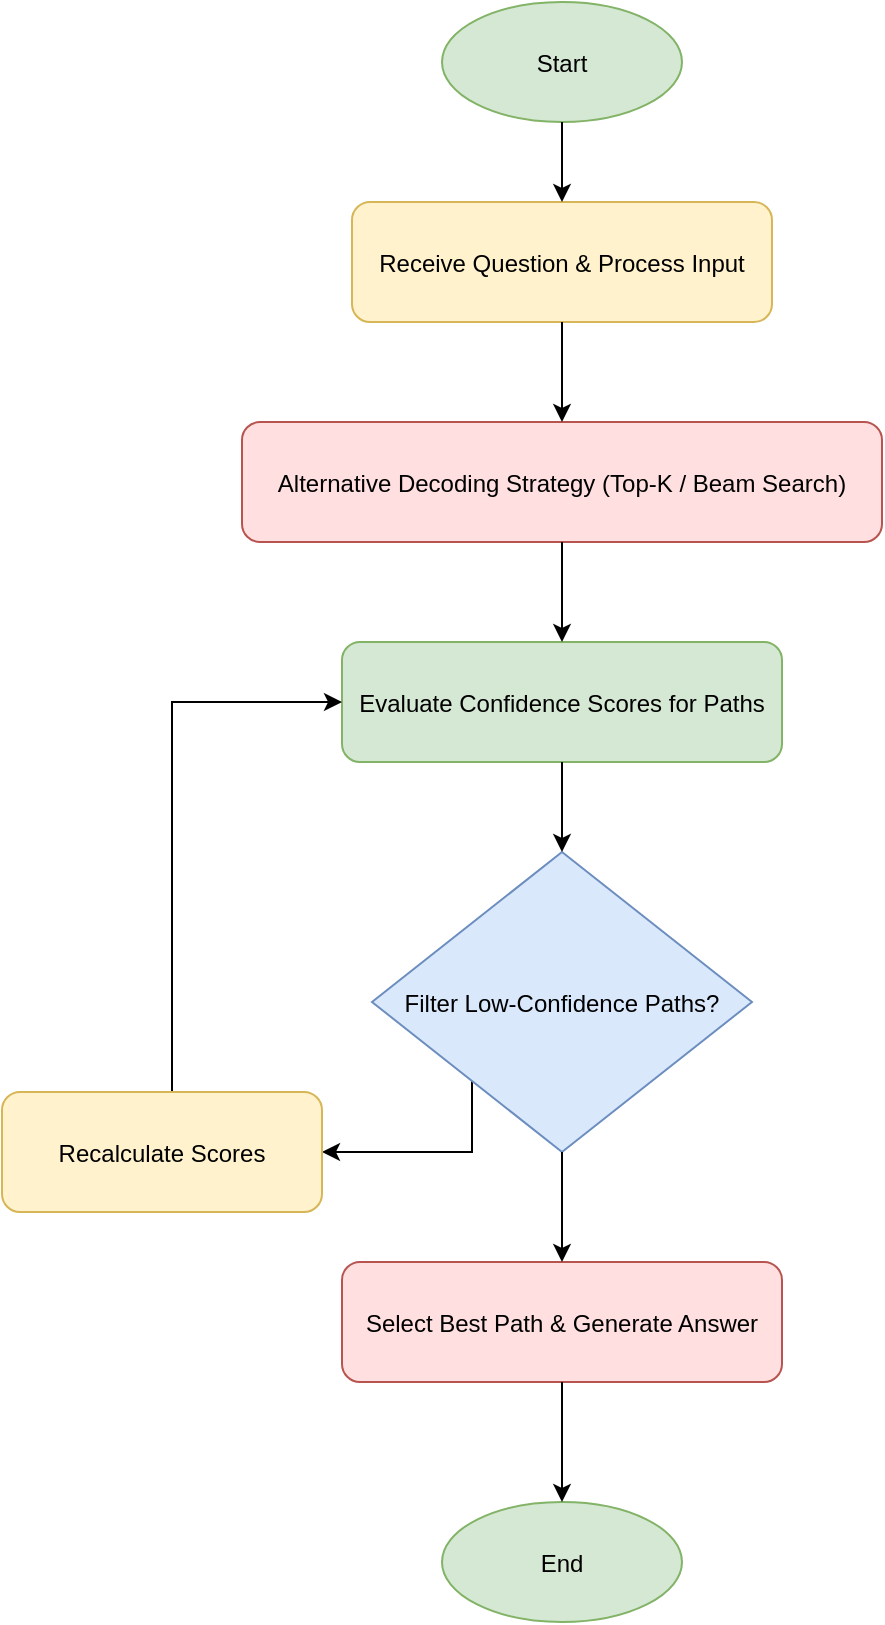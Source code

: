 <mxfile version="24.4.13" type="device">
  <diagram name="Page-1" id="xYreMRHN9JPm_96A27j8">
    <mxGraphModel dx="1266" dy="682" grid="1" gridSize="10" guides="1" tooltips="1" connect="1" arrows="1" fold="1" page="1" pageScale="1" pageWidth="827" pageHeight="1169" math="0" shadow="0">
      <root>
        <mxCell id="0" />
        <mxCell id="1" parent="0" />
        <mxCell id="HluA-xYAStge_orhJIB9-1" value="Start" style="ellipse;fillColor=#D5E8D4;strokeColor=#82B366;" parent="1" vertex="1">
          <mxGeometry x="315" y="10" width="120" height="60" as="geometry" />
        </mxCell>
        <mxCell id="HluA-xYAStge_orhJIB9-2" value="Receive Question &amp; Process Input" style="rounded=1;fillColor=#FFF2CC;strokeColor=#D6B656;" parent="1" vertex="1">
          <mxGeometry x="270" y="110" width="210" height="60" as="geometry" />
        </mxCell>
        <mxCell id="HluA-xYAStge_orhJIB9-3" value="Alternative Decoding Strategy (Top-K / Beam Search)" style="rounded=1;fillColor=#FFDFDF;strokeColor=#B85450;" parent="1" vertex="1">
          <mxGeometry x="215" y="220" width="320" height="60" as="geometry" />
        </mxCell>
        <mxCell id="HluA-xYAStge_orhJIB9-4" value="Evaluate Confidence Scores for Paths" style="rounded=1;fillColor=#D5E8D4;strokeColor=#82B366;" parent="1" vertex="1">
          <mxGeometry x="265" y="330" width="220" height="60" as="geometry" />
        </mxCell>
        <mxCell id="HluA-xYAStge_orhJIB9-18" style="edgeStyle=orthogonalEdgeStyle;rounded=0;orthogonalLoop=1;jettySize=auto;html=1;exitX=0;exitY=1;exitDx=0;exitDy=0;entryX=1;entryY=0.5;entryDx=0;entryDy=0;" parent="1" source="HluA-xYAStge_orhJIB9-5" target="HluA-xYAStge_orhJIB9-6" edge="1">
          <mxGeometry relative="1" as="geometry">
            <Array as="points">
              <mxPoint x="330" y="548" />
              <mxPoint x="330" y="585" />
            </Array>
          </mxGeometry>
        </mxCell>
        <mxCell id="HluA-xYAStge_orhJIB9-5" value="Filter Low-Confidence Paths?" style="rhombus;fillColor=#DAE8FC;strokeColor=#6C8EBF;" parent="1" vertex="1">
          <mxGeometry x="280" y="435" width="190" height="150" as="geometry" />
        </mxCell>
        <mxCell id="9wowJn7Cc19f-j2Jqn7K-2" style="edgeStyle=orthogonalEdgeStyle;rounded=0;orthogonalLoop=1;jettySize=auto;html=1;entryX=0;entryY=0.5;entryDx=0;entryDy=0;" edge="1" parent="1" source="HluA-xYAStge_orhJIB9-6" target="HluA-xYAStge_orhJIB9-4">
          <mxGeometry relative="1" as="geometry">
            <Array as="points">
              <mxPoint x="180" y="360" />
            </Array>
          </mxGeometry>
        </mxCell>
        <mxCell id="HluA-xYAStge_orhJIB9-6" value="Recalculate Scores" style="rounded=1;fillColor=#FFF2CC;strokeColor=#D6B656;" parent="1" vertex="1">
          <mxGeometry x="95" y="555" width="160" height="60" as="geometry" />
        </mxCell>
        <mxCell id="HluA-xYAStge_orhJIB9-7" value="Select Best Path &amp; Generate Answer" style="rounded=1;fillColor=#FFDFDF;strokeColor=#B85450;" parent="1" vertex="1">
          <mxGeometry x="265" y="640" width="220" height="60" as="geometry" />
        </mxCell>
        <mxCell id="HluA-xYAStge_orhJIB9-8" value="End" style="ellipse;fillColor=#D5E8D4;strokeColor=#82B366;" parent="1" vertex="1">
          <mxGeometry x="315" y="760" width="120" height="60" as="geometry" />
        </mxCell>
        <mxCell id="HluA-xYAStge_orhJIB9-9" parent="1" source="HluA-xYAStge_orhJIB9-1" target="HluA-xYAStge_orhJIB9-2" edge="1">
          <mxGeometry relative="1" as="geometry" />
        </mxCell>
        <mxCell id="HluA-xYAStge_orhJIB9-10" parent="1" source="HluA-xYAStge_orhJIB9-2" target="HluA-xYAStge_orhJIB9-3" edge="1">
          <mxGeometry relative="1" as="geometry" />
        </mxCell>
        <mxCell id="HluA-xYAStge_orhJIB9-11" parent="1" source="HluA-xYAStge_orhJIB9-3" target="HluA-xYAStge_orhJIB9-4" edge="1">
          <mxGeometry relative="1" as="geometry" />
        </mxCell>
        <mxCell id="HluA-xYAStge_orhJIB9-12" parent="1" source="HluA-xYAStge_orhJIB9-4" target="HluA-xYAStge_orhJIB9-5" edge="1">
          <mxGeometry relative="1" as="geometry" />
        </mxCell>
        <mxCell id="HluA-xYAStge_orhJIB9-14" parent="1" source="HluA-xYAStge_orhJIB9-5" target="HluA-xYAStge_orhJIB9-7" edge="1">
          <mxGeometry relative="1" as="geometry">
            <mxPoint x="390" y="490" as="sourcePoint" />
          </mxGeometry>
        </mxCell>
        <mxCell id="HluA-xYAStge_orhJIB9-16" parent="1" source="HluA-xYAStge_orhJIB9-7" target="HluA-xYAStge_orhJIB9-8" edge="1">
          <mxGeometry relative="1" as="geometry" />
        </mxCell>
      </root>
    </mxGraphModel>
  </diagram>
</mxfile>
